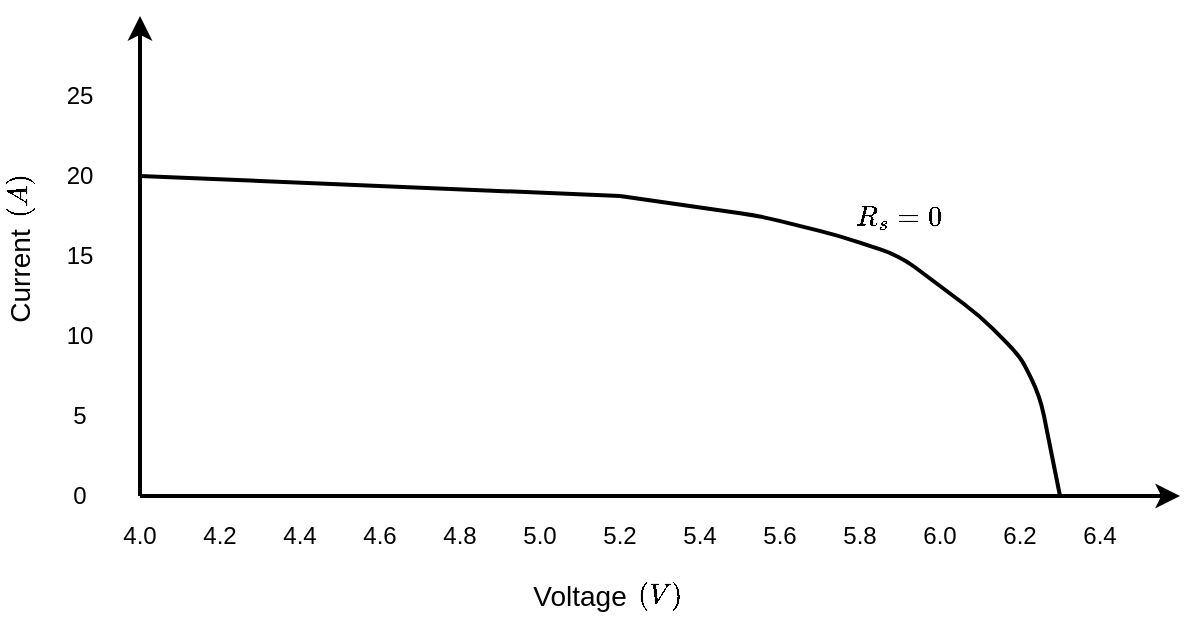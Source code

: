 <mxfile version="14.2.9" type="device"><diagram id="gDWalzisO-OASn4PlONp" name="Page-1"><mxGraphModel dx="589" dy="561" grid="1" gridSize="10" guides="1" tooltips="1" connect="1" arrows="1" fold="1" page="1" pageScale="1" pageWidth="850" pageHeight="1100" math="1" shadow="0"><root><mxCell id="0"/><mxCell id="1" parent="0"/><mxCell id="5-OH_Bx3nascrCHWFcPq-2" value="" style="endArrow=classic;html=1;strokeWidth=2;" edge="1" parent="1"><mxGeometry width="50" height="50" relative="1" as="geometry"><mxPoint x="240" y="560" as="sourcePoint"/><mxPoint x="240" y="320" as="targetPoint"/></mxGeometry></mxCell><mxCell id="5-OH_Bx3nascrCHWFcPq-3" value="" style="endArrow=classic;html=1;strokeWidth=2;" edge="1" parent="1"><mxGeometry width="50" height="50" relative="1" as="geometry"><mxPoint x="240" y="560" as="sourcePoint"/><mxPoint x="760" y="560" as="targetPoint"/></mxGeometry></mxCell><mxCell id="5-OH_Bx3nascrCHWFcPq-6" value="&lt;font style=&quot;font-size: 14px&quot;&gt;Voltage&lt;/font&gt;" style="text;html=1;strokeColor=none;fillColor=none;align=center;verticalAlign=middle;whiteSpace=wrap;rounded=0;strokeWidth=2;" vertex="1" parent="1"><mxGeometry x="440" y="600" width="40" height="20" as="geometry"/></mxCell><mxCell id="5-OH_Bx3nascrCHWFcPq-7" value="&lt;font style=&quot;font-size: 14px&quot;&gt;Current&lt;/font&gt;" style="text;html=1;strokeColor=none;fillColor=none;align=center;verticalAlign=middle;whiteSpace=wrap;rounded=0;rotation=-90;" vertex="1" parent="1"><mxGeometry x="160" y="440" width="40" height="20" as="geometry"/></mxCell><mxCell id="5-OH_Bx3nascrCHWFcPq-8" value="4.0" style="text;html=1;strokeColor=none;fillColor=none;align=center;verticalAlign=middle;whiteSpace=wrap;rounded=0;" vertex="1" parent="1"><mxGeometry x="220" y="570" width="40" height="20" as="geometry"/></mxCell><mxCell id="5-OH_Bx3nascrCHWFcPq-9" value="4.2" style="text;html=1;strokeColor=none;fillColor=none;align=center;verticalAlign=middle;whiteSpace=wrap;rounded=0;" vertex="1" parent="1"><mxGeometry x="260" y="570" width="40" height="20" as="geometry"/></mxCell><mxCell id="5-OH_Bx3nascrCHWFcPq-10" value="4.4" style="text;html=1;strokeColor=none;fillColor=none;align=center;verticalAlign=middle;whiteSpace=wrap;rounded=0;" vertex="1" parent="1"><mxGeometry x="300" y="570" width="40" height="20" as="geometry"/></mxCell><mxCell id="5-OH_Bx3nascrCHWFcPq-11" value="4.8" style="text;html=1;strokeColor=none;fillColor=none;align=center;verticalAlign=middle;whiteSpace=wrap;rounded=0;" vertex="1" parent="1"><mxGeometry x="380" y="570" width="40" height="20" as="geometry"/></mxCell><mxCell id="5-OH_Bx3nascrCHWFcPq-12" value="5.0" style="text;html=1;strokeColor=none;fillColor=none;align=center;verticalAlign=middle;whiteSpace=wrap;rounded=0;" vertex="1" parent="1"><mxGeometry x="420" y="570" width="40" height="20" as="geometry"/></mxCell><mxCell id="5-OH_Bx3nascrCHWFcPq-13" value="5.2" style="text;html=1;strokeColor=none;fillColor=none;align=center;verticalAlign=middle;whiteSpace=wrap;rounded=0;" vertex="1" parent="1"><mxGeometry x="460" y="570" width="40" height="20" as="geometry"/></mxCell><mxCell id="5-OH_Bx3nascrCHWFcPq-14" value="5.8" style="text;html=1;strokeColor=none;fillColor=none;align=center;verticalAlign=middle;whiteSpace=wrap;rounded=0;" vertex="1" parent="1"><mxGeometry x="580" y="570" width="40" height="20" as="geometry"/></mxCell><mxCell id="5-OH_Bx3nascrCHWFcPq-15" value="4.6" style="text;html=1;strokeColor=none;fillColor=none;align=center;verticalAlign=middle;whiteSpace=wrap;rounded=0;" vertex="1" parent="1"><mxGeometry x="340" y="570" width="40" height="20" as="geometry"/></mxCell><mxCell id="5-OH_Bx3nascrCHWFcPq-16" value="5.4" style="text;html=1;strokeColor=none;fillColor=none;align=center;verticalAlign=middle;whiteSpace=wrap;rounded=0;" vertex="1" parent="1"><mxGeometry x="500" y="570" width="40" height="20" as="geometry"/></mxCell><mxCell id="5-OH_Bx3nascrCHWFcPq-17" value="5.6" style="text;html=1;strokeColor=none;fillColor=none;align=center;verticalAlign=middle;whiteSpace=wrap;rounded=0;" vertex="1" parent="1"><mxGeometry x="540" y="570" width="40" height="20" as="geometry"/></mxCell><mxCell id="5-OH_Bx3nascrCHWFcPq-18" value="6.0" style="text;html=1;strokeColor=none;fillColor=none;align=center;verticalAlign=middle;whiteSpace=wrap;rounded=0;" vertex="1" parent="1"><mxGeometry x="620" y="570" width="40" height="20" as="geometry"/></mxCell><mxCell id="5-OH_Bx3nascrCHWFcPq-19" value="6.2" style="text;html=1;strokeColor=none;fillColor=none;align=center;verticalAlign=middle;whiteSpace=wrap;rounded=0;" vertex="1" parent="1"><mxGeometry x="660" y="570" width="40" height="20" as="geometry"/></mxCell><mxCell id="5-OH_Bx3nascrCHWFcPq-20" value="6.4" style="text;html=1;strokeColor=none;fillColor=none;align=center;verticalAlign=middle;whiteSpace=wrap;rounded=0;" vertex="1" parent="1"><mxGeometry x="700" y="570" width="40" height="20" as="geometry"/></mxCell><mxCell id="5-OH_Bx3nascrCHWFcPq-21" value="0" style="text;html=1;strokeColor=none;fillColor=none;align=center;verticalAlign=middle;whiteSpace=wrap;rounded=0;" vertex="1" parent="1"><mxGeometry x="190" y="550" width="40" height="20" as="geometry"/></mxCell><mxCell id="5-OH_Bx3nascrCHWFcPq-22" value="5" style="text;html=1;strokeColor=none;fillColor=none;align=center;verticalAlign=middle;whiteSpace=wrap;rounded=0;" vertex="1" parent="1"><mxGeometry x="190" y="510" width="40" height="20" as="geometry"/></mxCell><mxCell id="5-OH_Bx3nascrCHWFcPq-23" value="10" style="text;html=1;strokeColor=none;fillColor=none;align=center;verticalAlign=middle;whiteSpace=wrap;rounded=0;" vertex="1" parent="1"><mxGeometry x="190" y="470" width="40" height="20" as="geometry"/></mxCell><mxCell id="5-OH_Bx3nascrCHWFcPq-24" value="15" style="text;html=1;strokeColor=none;fillColor=none;align=center;verticalAlign=middle;whiteSpace=wrap;rounded=0;" vertex="1" parent="1"><mxGeometry x="190" y="430" width="40" height="20" as="geometry"/></mxCell><mxCell id="5-OH_Bx3nascrCHWFcPq-25" value="20" style="text;html=1;strokeColor=none;fillColor=none;align=center;verticalAlign=middle;whiteSpace=wrap;rounded=0;" vertex="1" parent="1"><mxGeometry x="190" y="390" width="40" height="20" as="geometry"/></mxCell><mxCell id="5-OH_Bx3nascrCHWFcPq-26" value="25" style="text;html=1;strokeColor=none;fillColor=none;align=center;verticalAlign=middle;whiteSpace=wrap;rounded=0;" vertex="1" parent="1"><mxGeometry x="190" y="350" width="40" height="20" as="geometry"/></mxCell><mxCell id="5-OH_Bx3nascrCHWFcPq-28" value="" style="endArrow=none;html=1;strokeWidth=2;" edge="1" parent="1"><mxGeometry width="50" height="50" relative="1" as="geometry"><mxPoint x="240" y="400" as="sourcePoint"/><mxPoint x="480" y="410" as="targetPoint"/></mxGeometry></mxCell><mxCell id="5-OH_Bx3nascrCHWFcPq-29" value="" style="endArrow=none;html=1;strokeWidth=2;" edge="1" parent="1"><mxGeometry width="50" height="50" relative="1" as="geometry"><mxPoint x="700" y="560" as="sourcePoint"/><mxPoint x="480" y="410" as="targetPoint"/><Array as="points"><mxPoint x="690" y="510"/><mxPoint x="680" y="490"/><mxPoint x="660" y="470"/><mxPoint x="620" y="440"/><mxPoint x="590" y="430"/><mxPoint x="550" y="420"/></Array></mxGeometry></mxCell><mxCell id="5-OH_Bx3nascrCHWFcPq-30" value="$$R_s=0$$" style="text;html=1;strokeColor=none;fillColor=none;align=center;verticalAlign=middle;whiteSpace=wrap;rounded=0;" vertex="1" parent="1"><mxGeometry x="600" y="410" width="40" height="20" as="geometry"/></mxCell><mxCell id="5-OH_Bx3nascrCHWFcPq-32" value="$$(A)$$" style="text;html=1;strokeColor=none;fillColor=none;align=center;verticalAlign=middle;whiteSpace=wrap;rounded=0;rotation=-90;" vertex="1" parent="1"><mxGeometry x="160" y="400" width="40" height="20" as="geometry"/></mxCell><mxCell id="5-OH_Bx3nascrCHWFcPq-33" value="$$(V)$$" style="text;html=1;strokeColor=none;fillColor=none;align=center;verticalAlign=middle;whiteSpace=wrap;rounded=0;" vertex="1" parent="1"><mxGeometry x="480" y="600" width="40" height="20" as="geometry"/></mxCell></root></mxGraphModel></diagram></mxfile>